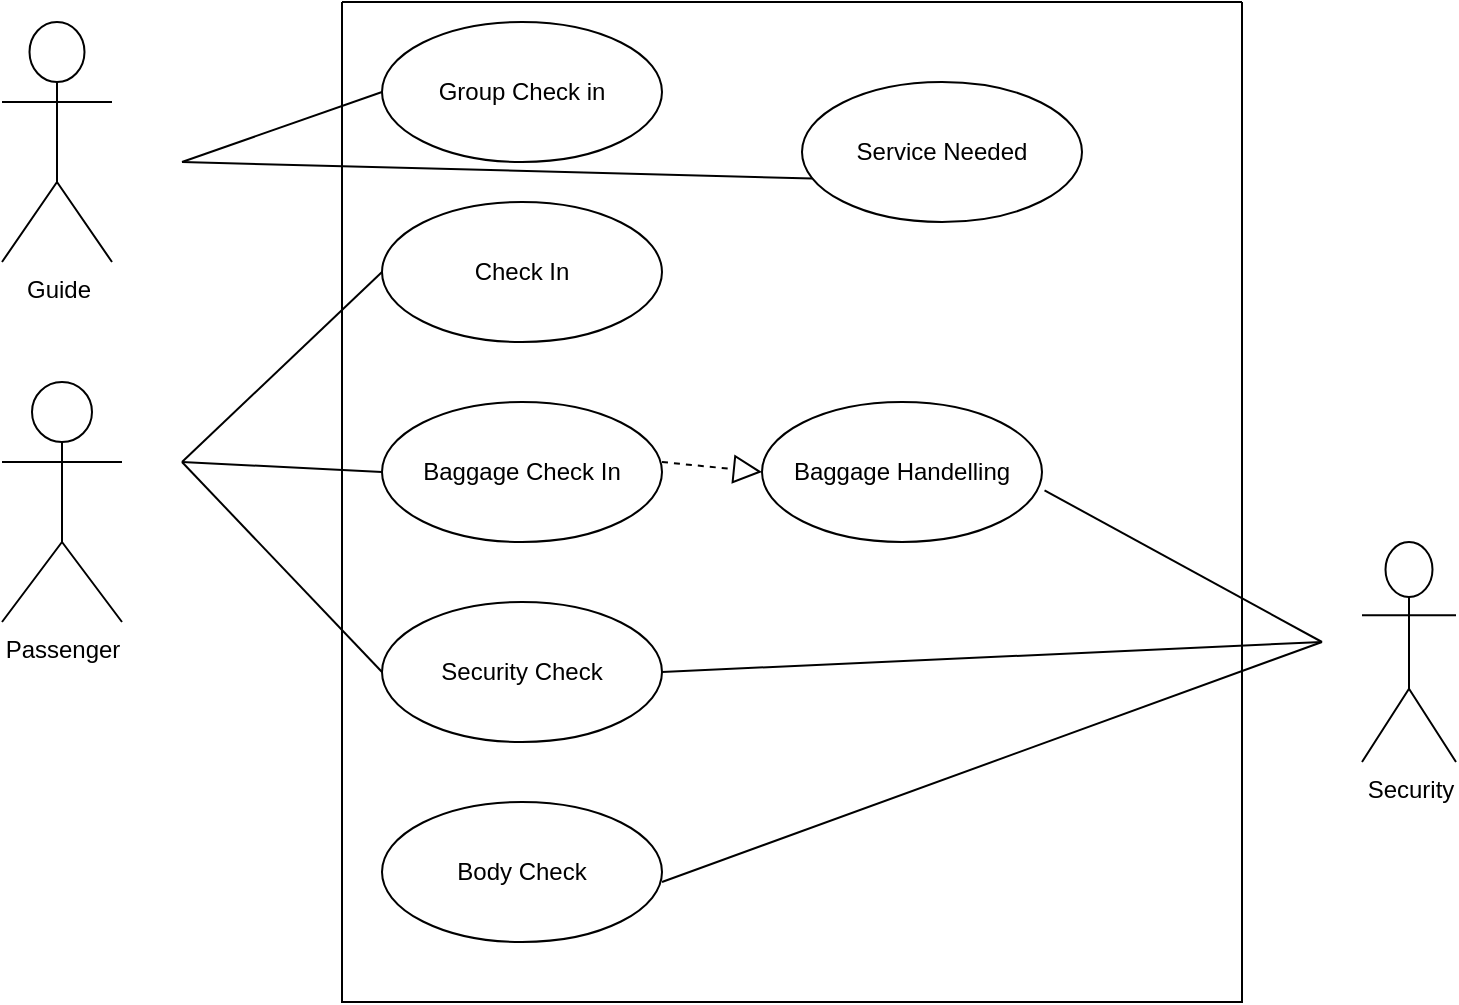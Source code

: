 <mxfile version="17.1.3" type="github">
  <diagram id="URz8KDtVMiDMUdbfBXN9" name="Page-1">
    <mxGraphModel dx="1038" dy="539" grid="1" gridSize="10" guides="1" tooltips="1" connect="1" arrows="1" fold="1" page="1" pageScale="1" pageWidth="850" pageHeight="1100" math="0" shadow="0">
      <root>
        <mxCell id="0" />
        <mxCell id="1" parent="0" />
        <mxCell id="Ja0ZLkVs4iCAGesKvOIu-1" value="" style="swimlane;startSize=0;" vertex="1" parent="1">
          <mxGeometry x="370" y="10" width="450" height="500" as="geometry" />
        </mxCell>
        <mxCell id="Ja0ZLkVs4iCAGesKvOIu-5" value="Group Check in" style="ellipse;whiteSpace=wrap;html=1;" vertex="1" parent="Ja0ZLkVs4iCAGesKvOIu-1">
          <mxGeometry x="20" y="10" width="140" height="70" as="geometry" />
        </mxCell>
        <mxCell id="Ja0ZLkVs4iCAGesKvOIu-6" value="Check In" style="ellipse;whiteSpace=wrap;html=1;" vertex="1" parent="Ja0ZLkVs4iCAGesKvOIu-1">
          <mxGeometry x="20" y="100" width="140" height="70" as="geometry" />
        </mxCell>
        <mxCell id="Ja0ZLkVs4iCAGesKvOIu-7" value="Baggage Check In" style="ellipse;whiteSpace=wrap;html=1;" vertex="1" parent="Ja0ZLkVs4iCAGesKvOIu-1">
          <mxGeometry x="20" y="200" width="140" height="70" as="geometry" />
        </mxCell>
        <mxCell id="Ja0ZLkVs4iCAGesKvOIu-8" value="Baggage Handelling" style="ellipse;whiteSpace=wrap;html=1;" vertex="1" parent="Ja0ZLkVs4iCAGesKvOIu-1">
          <mxGeometry x="210" y="200" width="140" height="70" as="geometry" />
        </mxCell>
        <mxCell id="Ja0ZLkVs4iCAGesKvOIu-9" value="Security Check" style="ellipse;whiteSpace=wrap;html=1;" vertex="1" parent="Ja0ZLkVs4iCAGesKvOIu-1">
          <mxGeometry x="20" y="300" width="140" height="70" as="geometry" />
        </mxCell>
        <mxCell id="Ja0ZLkVs4iCAGesKvOIu-10" value="Body Check" style="ellipse;whiteSpace=wrap;html=1;" vertex="1" parent="Ja0ZLkVs4iCAGesKvOIu-1">
          <mxGeometry x="20" y="400" width="140" height="70" as="geometry" />
        </mxCell>
        <mxCell id="Ja0ZLkVs4iCAGesKvOIu-12" value="Service Needed" style="ellipse;whiteSpace=wrap;html=1;" vertex="1" parent="Ja0ZLkVs4iCAGesKvOIu-1">
          <mxGeometry x="230" y="40" width="140" height="70" as="geometry" />
        </mxCell>
        <mxCell id="Ja0ZLkVs4iCAGesKvOIu-22" value="" style="endArrow=block;dashed=1;endFill=0;endSize=12;html=1;rounded=0;entryX=0;entryY=0.5;entryDx=0;entryDy=0;" edge="1" parent="Ja0ZLkVs4iCAGesKvOIu-1" target="Ja0ZLkVs4iCAGesKvOIu-8">
          <mxGeometry width="160" relative="1" as="geometry">
            <mxPoint x="160" y="230" as="sourcePoint" />
            <mxPoint x="320" y="230" as="targetPoint" />
          </mxGeometry>
        </mxCell>
        <mxCell id="Ja0ZLkVs4iCAGesKvOIu-24" value="" style="endArrow=none;html=1;rounded=0;exitX=1.009;exitY=0.631;exitDx=0;exitDy=0;exitPerimeter=0;" edge="1" parent="Ja0ZLkVs4iCAGesKvOIu-1" source="Ja0ZLkVs4iCAGesKvOIu-8">
          <mxGeometry relative="1" as="geometry">
            <mxPoint x="330" y="320" as="sourcePoint" />
            <mxPoint x="490" y="320" as="targetPoint" />
          </mxGeometry>
        </mxCell>
        <mxCell id="Ja0ZLkVs4iCAGesKvOIu-25" value="" style="endArrow=none;html=1;rounded=0;exitX=1;exitY=0.5;exitDx=0;exitDy=0;" edge="1" parent="Ja0ZLkVs4iCAGesKvOIu-1" source="Ja0ZLkVs4iCAGesKvOIu-9">
          <mxGeometry relative="1" as="geometry">
            <mxPoint x="330" y="320" as="sourcePoint" />
            <mxPoint x="490" y="320" as="targetPoint" />
          </mxGeometry>
        </mxCell>
        <mxCell id="Ja0ZLkVs4iCAGesKvOIu-26" value="" style="endArrow=none;html=1;rounded=0;" edge="1" parent="Ja0ZLkVs4iCAGesKvOIu-1">
          <mxGeometry relative="1" as="geometry">
            <mxPoint x="160" y="440" as="sourcePoint" />
            <mxPoint x="490" y="320" as="targetPoint" />
          </mxGeometry>
        </mxCell>
        <mxCell id="Ja0ZLkVs4iCAGesKvOIu-2" value="Passenger" style="shape=umlActor;verticalLabelPosition=bottom;verticalAlign=top;html=1;outlineConnect=0;" vertex="1" parent="1">
          <mxGeometry x="200" y="200" width="60" height="120" as="geometry" />
        </mxCell>
        <mxCell id="Ja0ZLkVs4iCAGesKvOIu-3" value="Guide" style="shape=umlActor;verticalLabelPosition=bottom;verticalAlign=top;html=1;outlineConnect=0;" vertex="1" parent="1">
          <mxGeometry x="200" y="20" width="55" height="120" as="geometry" />
        </mxCell>
        <mxCell id="Ja0ZLkVs4iCAGesKvOIu-4" value="Security" style="shape=umlActor;verticalLabelPosition=bottom;verticalAlign=top;html=1;outlineConnect=0;" vertex="1" parent="1">
          <mxGeometry x="880" y="280" width="47" height="110" as="geometry" />
        </mxCell>
        <mxCell id="Ja0ZLkVs4iCAGesKvOIu-13" value="" style="endArrow=none;html=1;rounded=0;entryX=0;entryY=0.5;entryDx=0;entryDy=0;" edge="1" parent="1" target="Ja0ZLkVs4iCAGesKvOIu-5">
          <mxGeometry relative="1" as="geometry">
            <mxPoint x="290" y="90" as="sourcePoint" />
            <mxPoint x="450" y="90" as="targetPoint" />
          </mxGeometry>
        </mxCell>
        <mxCell id="Ja0ZLkVs4iCAGesKvOIu-14" value="" style="endArrow=none;html=1;rounded=0;entryX=0.037;entryY=0.689;entryDx=0;entryDy=0;entryPerimeter=0;" edge="1" parent="1" target="Ja0ZLkVs4iCAGesKvOIu-12">
          <mxGeometry relative="1" as="geometry">
            <mxPoint x="290" y="90" as="sourcePoint" />
            <mxPoint x="450" y="90" as="targetPoint" />
          </mxGeometry>
        </mxCell>
        <mxCell id="Ja0ZLkVs4iCAGesKvOIu-15" value="" style="endArrow=none;html=1;rounded=0;entryX=0;entryY=0.5;entryDx=0;entryDy=0;" edge="1" parent="1" target="Ja0ZLkVs4iCAGesKvOIu-6">
          <mxGeometry relative="1" as="geometry">
            <mxPoint x="290" y="240" as="sourcePoint" />
            <mxPoint x="450" y="240" as="targetPoint" />
          </mxGeometry>
        </mxCell>
        <mxCell id="Ja0ZLkVs4iCAGesKvOIu-16" value="" style="endArrow=none;html=1;rounded=0;entryX=0;entryY=0.5;entryDx=0;entryDy=0;" edge="1" parent="1" target="Ja0ZLkVs4iCAGesKvOIu-7">
          <mxGeometry relative="1" as="geometry">
            <mxPoint x="290" y="240" as="sourcePoint" />
            <mxPoint x="450" y="240" as="targetPoint" />
          </mxGeometry>
        </mxCell>
        <mxCell id="Ja0ZLkVs4iCAGesKvOIu-17" value="" style="endArrow=none;html=1;rounded=0;entryX=0;entryY=0.5;entryDx=0;entryDy=0;" edge="1" parent="1" target="Ja0ZLkVs4iCAGesKvOIu-9">
          <mxGeometry relative="1" as="geometry">
            <mxPoint x="290" y="240" as="sourcePoint" />
            <mxPoint x="450" y="240" as="targetPoint" />
          </mxGeometry>
        </mxCell>
      </root>
    </mxGraphModel>
  </diagram>
</mxfile>
